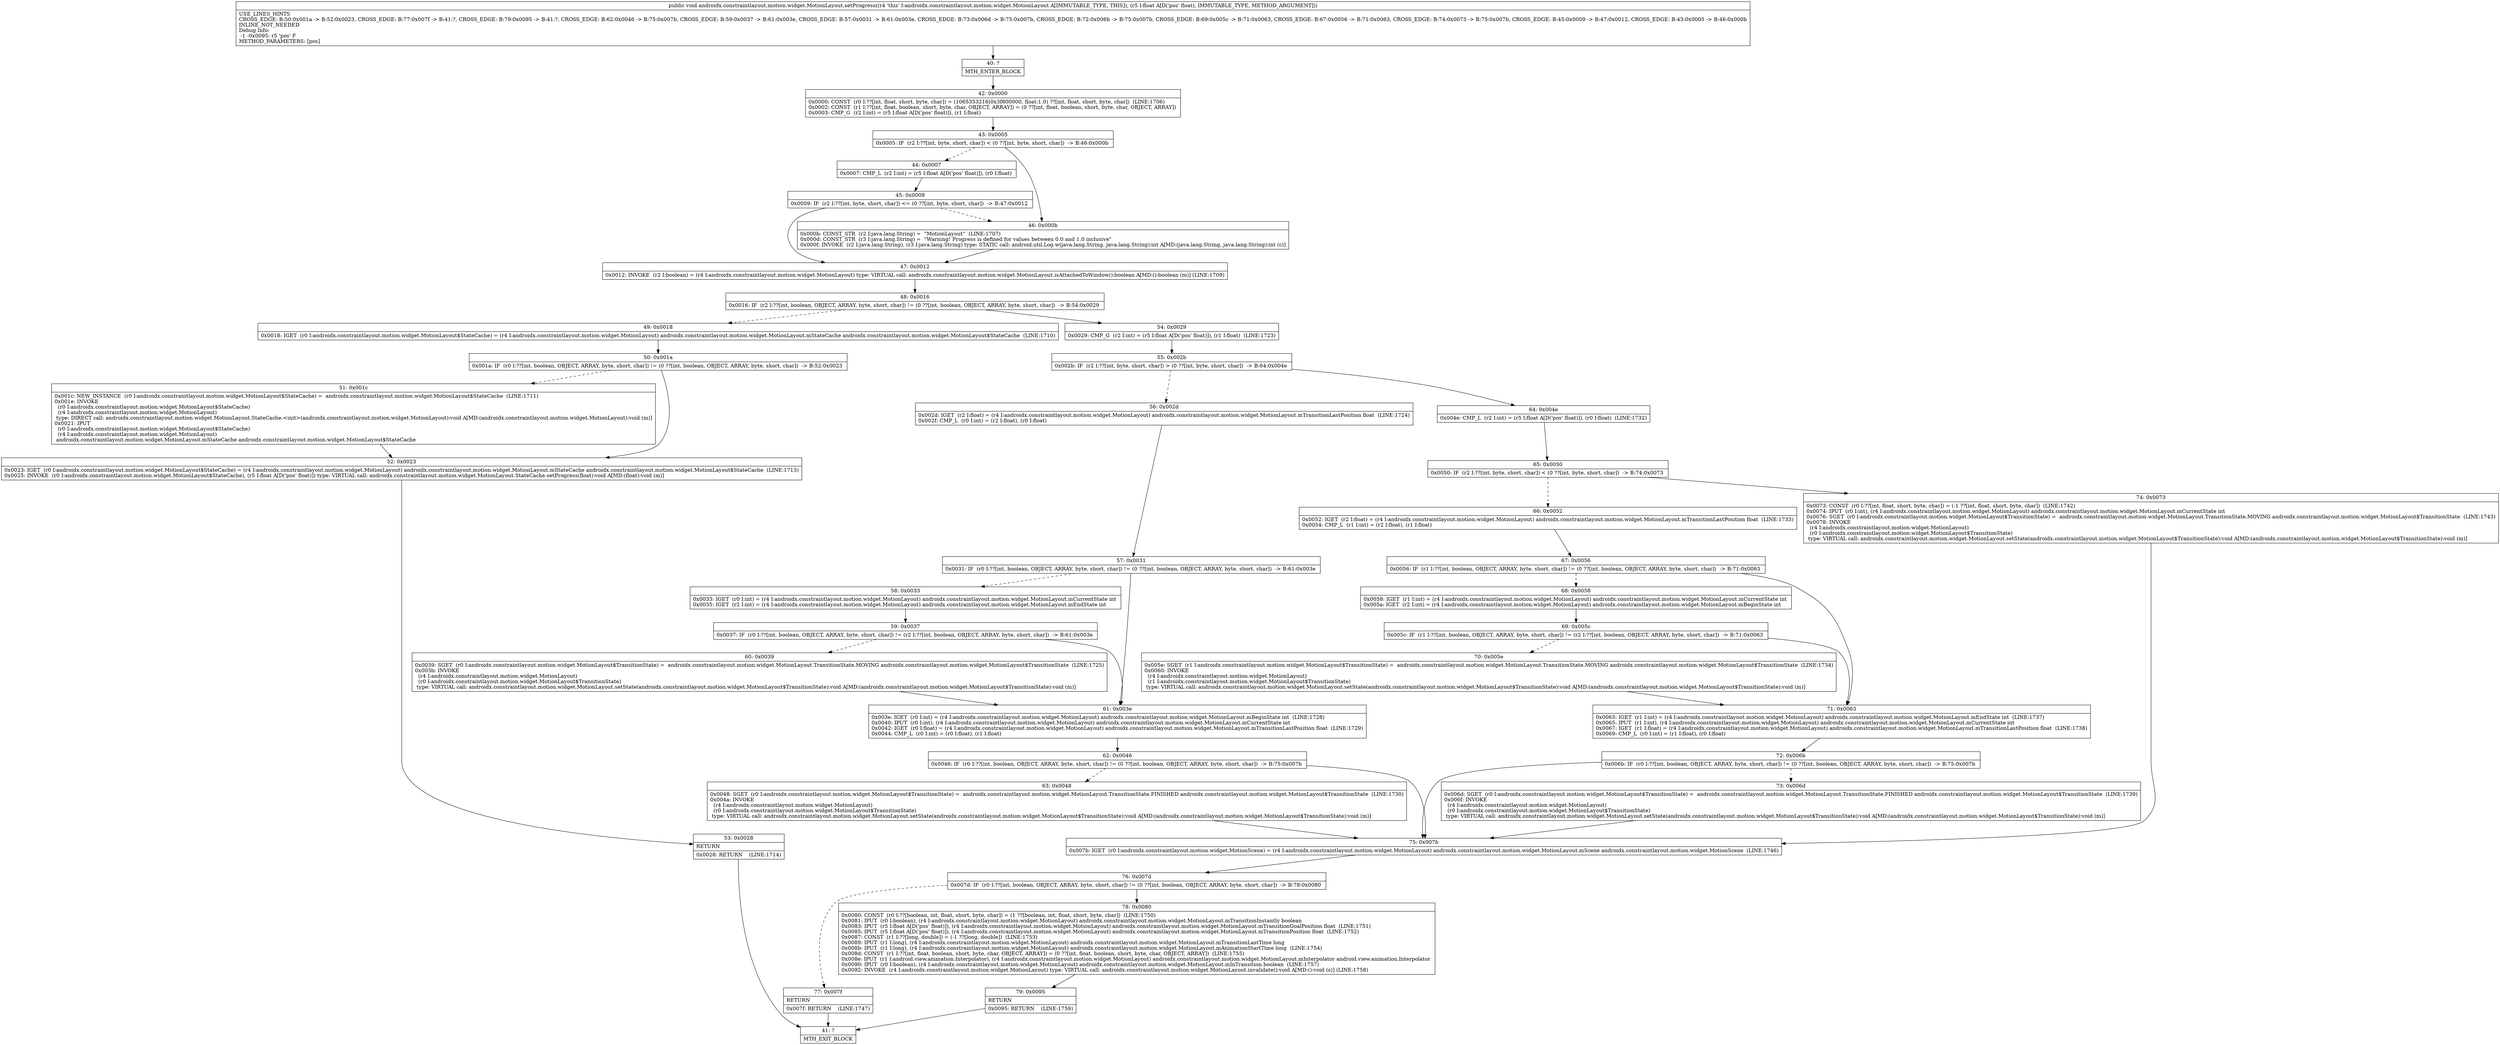 digraph "CFG forandroidx.constraintlayout.motion.widget.MotionLayout.setProgress(F)V" {
Node_40 [shape=record,label="{40\:\ ?|MTH_ENTER_BLOCK\l}"];
Node_42 [shape=record,label="{42\:\ 0x0000|0x0000: CONST  (r0 I:??[int, float, short, byte, char]) = (1065353216(0x3f800000, float:1.0) ??[int, float, short, byte, char])  (LINE:1706)\l0x0002: CONST  (r1 I:??[int, float, boolean, short, byte, char, OBJECT, ARRAY]) = (0 ??[int, float, boolean, short, byte, char, OBJECT, ARRAY]) \l0x0003: CMP_G  (r2 I:int) = (r5 I:float A[D('pos' float)]), (r1 I:float) \l}"];
Node_43 [shape=record,label="{43\:\ 0x0005|0x0005: IF  (r2 I:??[int, byte, short, char]) \< (0 ??[int, byte, short, char])  \-\> B:46:0x000b \l}"];
Node_44 [shape=record,label="{44\:\ 0x0007|0x0007: CMP_L  (r2 I:int) = (r5 I:float A[D('pos' float)]), (r0 I:float) \l}"];
Node_45 [shape=record,label="{45\:\ 0x0009|0x0009: IF  (r2 I:??[int, byte, short, char]) \<= (0 ??[int, byte, short, char])  \-\> B:47:0x0012 \l}"];
Node_47 [shape=record,label="{47\:\ 0x0012|0x0012: INVOKE  (r2 I:boolean) = (r4 I:androidx.constraintlayout.motion.widget.MotionLayout) type: VIRTUAL call: androidx.constraintlayout.motion.widget.MotionLayout.isAttachedToWindow():boolean A[MD:():boolean (m)] (LINE:1709)\l}"];
Node_48 [shape=record,label="{48\:\ 0x0016|0x0016: IF  (r2 I:??[int, boolean, OBJECT, ARRAY, byte, short, char]) != (0 ??[int, boolean, OBJECT, ARRAY, byte, short, char])  \-\> B:54:0x0029 \l}"];
Node_49 [shape=record,label="{49\:\ 0x0018|0x0018: IGET  (r0 I:androidx.constraintlayout.motion.widget.MotionLayout$StateCache) = (r4 I:androidx.constraintlayout.motion.widget.MotionLayout) androidx.constraintlayout.motion.widget.MotionLayout.mStateCache androidx.constraintlayout.motion.widget.MotionLayout$StateCache  (LINE:1710)\l}"];
Node_50 [shape=record,label="{50\:\ 0x001a|0x001a: IF  (r0 I:??[int, boolean, OBJECT, ARRAY, byte, short, char]) != (0 ??[int, boolean, OBJECT, ARRAY, byte, short, char])  \-\> B:52:0x0023 \l}"];
Node_51 [shape=record,label="{51\:\ 0x001c|0x001c: NEW_INSTANCE  (r0 I:androidx.constraintlayout.motion.widget.MotionLayout$StateCache) =  androidx.constraintlayout.motion.widget.MotionLayout$StateCache  (LINE:1711)\l0x001e: INVOKE  \l  (r0 I:androidx.constraintlayout.motion.widget.MotionLayout$StateCache)\l  (r4 I:androidx.constraintlayout.motion.widget.MotionLayout)\l type: DIRECT call: androidx.constraintlayout.motion.widget.MotionLayout.StateCache.\<init\>(androidx.constraintlayout.motion.widget.MotionLayout):void A[MD:(androidx.constraintlayout.motion.widget.MotionLayout):void (m)]\l0x0021: IPUT  \l  (r0 I:androidx.constraintlayout.motion.widget.MotionLayout$StateCache)\l  (r4 I:androidx.constraintlayout.motion.widget.MotionLayout)\l androidx.constraintlayout.motion.widget.MotionLayout.mStateCache androidx.constraintlayout.motion.widget.MotionLayout$StateCache \l}"];
Node_52 [shape=record,label="{52\:\ 0x0023|0x0023: IGET  (r0 I:androidx.constraintlayout.motion.widget.MotionLayout$StateCache) = (r4 I:androidx.constraintlayout.motion.widget.MotionLayout) androidx.constraintlayout.motion.widget.MotionLayout.mStateCache androidx.constraintlayout.motion.widget.MotionLayout$StateCache  (LINE:1713)\l0x0025: INVOKE  (r0 I:androidx.constraintlayout.motion.widget.MotionLayout$StateCache), (r5 I:float A[D('pos' float)]) type: VIRTUAL call: androidx.constraintlayout.motion.widget.MotionLayout.StateCache.setProgress(float):void A[MD:(float):void (m)]\l}"];
Node_53 [shape=record,label="{53\:\ 0x0028|RETURN\l|0x0028: RETURN    (LINE:1714)\l}"];
Node_41 [shape=record,label="{41\:\ ?|MTH_EXIT_BLOCK\l}"];
Node_54 [shape=record,label="{54\:\ 0x0029|0x0029: CMP_G  (r2 I:int) = (r5 I:float A[D('pos' float)]), (r1 I:float)  (LINE:1723)\l}"];
Node_55 [shape=record,label="{55\:\ 0x002b|0x002b: IF  (r2 I:??[int, byte, short, char]) \> (0 ??[int, byte, short, char])  \-\> B:64:0x004e \l}"];
Node_56 [shape=record,label="{56\:\ 0x002d|0x002d: IGET  (r2 I:float) = (r4 I:androidx.constraintlayout.motion.widget.MotionLayout) androidx.constraintlayout.motion.widget.MotionLayout.mTransitionLastPosition float  (LINE:1724)\l0x002f: CMP_L  (r0 I:int) = (r2 I:float), (r0 I:float) \l}"];
Node_57 [shape=record,label="{57\:\ 0x0031|0x0031: IF  (r0 I:??[int, boolean, OBJECT, ARRAY, byte, short, char]) != (0 ??[int, boolean, OBJECT, ARRAY, byte, short, char])  \-\> B:61:0x003e \l}"];
Node_58 [shape=record,label="{58\:\ 0x0033|0x0033: IGET  (r0 I:int) = (r4 I:androidx.constraintlayout.motion.widget.MotionLayout) androidx.constraintlayout.motion.widget.MotionLayout.mCurrentState int \l0x0035: IGET  (r2 I:int) = (r4 I:androidx.constraintlayout.motion.widget.MotionLayout) androidx.constraintlayout.motion.widget.MotionLayout.mEndState int \l}"];
Node_59 [shape=record,label="{59\:\ 0x0037|0x0037: IF  (r0 I:??[int, boolean, OBJECT, ARRAY, byte, short, char]) != (r2 I:??[int, boolean, OBJECT, ARRAY, byte, short, char])  \-\> B:61:0x003e \l}"];
Node_60 [shape=record,label="{60\:\ 0x0039|0x0039: SGET  (r0 I:androidx.constraintlayout.motion.widget.MotionLayout$TransitionState) =  androidx.constraintlayout.motion.widget.MotionLayout.TransitionState.MOVING androidx.constraintlayout.motion.widget.MotionLayout$TransitionState  (LINE:1725)\l0x003b: INVOKE  \l  (r4 I:androidx.constraintlayout.motion.widget.MotionLayout)\l  (r0 I:androidx.constraintlayout.motion.widget.MotionLayout$TransitionState)\l type: VIRTUAL call: androidx.constraintlayout.motion.widget.MotionLayout.setState(androidx.constraintlayout.motion.widget.MotionLayout$TransitionState):void A[MD:(androidx.constraintlayout.motion.widget.MotionLayout$TransitionState):void (m)]\l}"];
Node_61 [shape=record,label="{61\:\ 0x003e|0x003e: IGET  (r0 I:int) = (r4 I:androidx.constraintlayout.motion.widget.MotionLayout) androidx.constraintlayout.motion.widget.MotionLayout.mBeginState int  (LINE:1728)\l0x0040: IPUT  (r0 I:int), (r4 I:androidx.constraintlayout.motion.widget.MotionLayout) androidx.constraintlayout.motion.widget.MotionLayout.mCurrentState int \l0x0042: IGET  (r0 I:float) = (r4 I:androidx.constraintlayout.motion.widget.MotionLayout) androidx.constraintlayout.motion.widget.MotionLayout.mTransitionLastPosition float  (LINE:1729)\l0x0044: CMP_L  (r0 I:int) = (r0 I:float), (r1 I:float) \l}"];
Node_62 [shape=record,label="{62\:\ 0x0046|0x0046: IF  (r0 I:??[int, boolean, OBJECT, ARRAY, byte, short, char]) != (0 ??[int, boolean, OBJECT, ARRAY, byte, short, char])  \-\> B:75:0x007b \l}"];
Node_63 [shape=record,label="{63\:\ 0x0048|0x0048: SGET  (r0 I:androidx.constraintlayout.motion.widget.MotionLayout$TransitionState) =  androidx.constraintlayout.motion.widget.MotionLayout.TransitionState.FINISHED androidx.constraintlayout.motion.widget.MotionLayout$TransitionState  (LINE:1730)\l0x004a: INVOKE  \l  (r4 I:androidx.constraintlayout.motion.widget.MotionLayout)\l  (r0 I:androidx.constraintlayout.motion.widget.MotionLayout$TransitionState)\l type: VIRTUAL call: androidx.constraintlayout.motion.widget.MotionLayout.setState(androidx.constraintlayout.motion.widget.MotionLayout$TransitionState):void A[MD:(androidx.constraintlayout.motion.widget.MotionLayout$TransitionState):void (m)]\l}"];
Node_75 [shape=record,label="{75\:\ 0x007b|0x007b: IGET  (r0 I:androidx.constraintlayout.motion.widget.MotionScene) = (r4 I:androidx.constraintlayout.motion.widget.MotionLayout) androidx.constraintlayout.motion.widget.MotionLayout.mScene androidx.constraintlayout.motion.widget.MotionScene  (LINE:1746)\l}"];
Node_76 [shape=record,label="{76\:\ 0x007d|0x007d: IF  (r0 I:??[int, boolean, OBJECT, ARRAY, byte, short, char]) != (0 ??[int, boolean, OBJECT, ARRAY, byte, short, char])  \-\> B:78:0x0080 \l}"];
Node_77 [shape=record,label="{77\:\ 0x007f|RETURN\l|0x007f: RETURN    (LINE:1747)\l}"];
Node_78 [shape=record,label="{78\:\ 0x0080|0x0080: CONST  (r0 I:??[boolean, int, float, short, byte, char]) = (1 ??[boolean, int, float, short, byte, char])  (LINE:1750)\l0x0081: IPUT  (r0 I:boolean), (r4 I:androidx.constraintlayout.motion.widget.MotionLayout) androidx.constraintlayout.motion.widget.MotionLayout.mTransitionInstantly boolean \l0x0083: IPUT  (r5 I:float A[D('pos' float)]), (r4 I:androidx.constraintlayout.motion.widget.MotionLayout) androidx.constraintlayout.motion.widget.MotionLayout.mTransitionGoalPosition float  (LINE:1751)\l0x0085: IPUT  (r5 I:float A[D('pos' float)]), (r4 I:androidx.constraintlayout.motion.widget.MotionLayout) androidx.constraintlayout.motion.widget.MotionLayout.mTransitionPosition float  (LINE:1752)\l0x0087: CONST  (r1 I:??[long, double]) = (\-1 ??[long, double])  (LINE:1753)\l0x0089: IPUT  (r1 I:long), (r4 I:androidx.constraintlayout.motion.widget.MotionLayout) androidx.constraintlayout.motion.widget.MotionLayout.mTransitionLastTime long \l0x008b: IPUT  (r1 I:long), (r4 I:androidx.constraintlayout.motion.widget.MotionLayout) androidx.constraintlayout.motion.widget.MotionLayout.mAnimationStartTime long  (LINE:1754)\l0x008d: CONST  (r1 I:??[int, float, boolean, short, byte, char, OBJECT, ARRAY]) = (0 ??[int, float, boolean, short, byte, char, OBJECT, ARRAY])  (LINE:1755)\l0x008e: IPUT  (r1 I:android.view.animation.Interpolator), (r4 I:androidx.constraintlayout.motion.widget.MotionLayout) androidx.constraintlayout.motion.widget.MotionLayout.mInterpolator android.view.animation.Interpolator \l0x0090: IPUT  (r0 I:boolean), (r4 I:androidx.constraintlayout.motion.widget.MotionLayout) androidx.constraintlayout.motion.widget.MotionLayout.mInTransition boolean  (LINE:1757)\l0x0092: INVOKE  (r4 I:androidx.constraintlayout.motion.widget.MotionLayout) type: VIRTUAL call: androidx.constraintlayout.motion.widget.MotionLayout.invalidate():void A[MD:():void (s)] (LINE:1758)\l}"];
Node_79 [shape=record,label="{79\:\ 0x0095|RETURN\l|0x0095: RETURN    (LINE:1759)\l}"];
Node_64 [shape=record,label="{64\:\ 0x004e|0x004e: CMP_L  (r2 I:int) = (r5 I:float A[D('pos' float)]), (r0 I:float)  (LINE:1732)\l}"];
Node_65 [shape=record,label="{65\:\ 0x0050|0x0050: IF  (r2 I:??[int, byte, short, char]) \< (0 ??[int, byte, short, char])  \-\> B:74:0x0073 \l}"];
Node_66 [shape=record,label="{66\:\ 0x0052|0x0052: IGET  (r2 I:float) = (r4 I:androidx.constraintlayout.motion.widget.MotionLayout) androidx.constraintlayout.motion.widget.MotionLayout.mTransitionLastPosition float  (LINE:1733)\l0x0054: CMP_L  (r1 I:int) = (r2 I:float), (r1 I:float) \l}"];
Node_67 [shape=record,label="{67\:\ 0x0056|0x0056: IF  (r1 I:??[int, boolean, OBJECT, ARRAY, byte, short, char]) != (0 ??[int, boolean, OBJECT, ARRAY, byte, short, char])  \-\> B:71:0x0063 \l}"];
Node_68 [shape=record,label="{68\:\ 0x0058|0x0058: IGET  (r1 I:int) = (r4 I:androidx.constraintlayout.motion.widget.MotionLayout) androidx.constraintlayout.motion.widget.MotionLayout.mCurrentState int \l0x005a: IGET  (r2 I:int) = (r4 I:androidx.constraintlayout.motion.widget.MotionLayout) androidx.constraintlayout.motion.widget.MotionLayout.mBeginState int \l}"];
Node_69 [shape=record,label="{69\:\ 0x005c|0x005c: IF  (r1 I:??[int, boolean, OBJECT, ARRAY, byte, short, char]) != (r2 I:??[int, boolean, OBJECT, ARRAY, byte, short, char])  \-\> B:71:0x0063 \l}"];
Node_70 [shape=record,label="{70\:\ 0x005e|0x005e: SGET  (r1 I:androidx.constraintlayout.motion.widget.MotionLayout$TransitionState) =  androidx.constraintlayout.motion.widget.MotionLayout.TransitionState.MOVING androidx.constraintlayout.motion.widget.MotionLayout$TransitionState  (LINE:1734)\l0x0060: INVOKE  \l  (r4 I:androidx.constraintlayout.motion.widget.MotionLayout)\l  (r1 I:androidx.constraintlayout.motion.widget.MotionLayout$TransitionState)\l type: VIRTUAL call: androidx.constraintlayout.motion.widget.MotionLayout.setState(androidx.constraintlayout.motion.widget.MotionLayout$TransitionState):void A[MD:(androidx.constraintlayout.motion.widget.MotionLayout$TransitionState):void (m)]\l}"];
Node_71 [shape=record,label="{71\:\ 0x0063|0x0063: IGET  (r1 I:int) = (r4 I:androidx.constraintlayout.motion.widget.MotionLayout) androidx.constraintlayout.motion.widget.MotionLayout.mEndState int  (LINE:1737)\l0x0065: IPUT  (r1 I:int), (r4 I:androidx.constraintlayout.motion.widget.MotionLayout) androidx.constraintlayout.motion.widget.MotionLayout.mCurrentState int \l0x0067: IGET  (r1 I:float) = (r4 I:androidx.constraintlayout.motion.widget.MotionLayout) androidx.constraintlayout.motion.widget.MotionLayout.mTransitionLastPosition float  (LINE:1738)\l0x0069: CMP_L  (r0 I:int) = (r1 I:float), (r0 I:float) \l}"];
Node_72 [shape=record,label="{72\:\ 0x006b|0x006b: IF  (r0 I:??[int, boolean, OBJECT, ARRAY, byte, short, char]) != (0 ??[int, boolean, OBJECT, ARRAY, byte, short, char])  \-\> B:75:0x007b \l}"];
Node_73 [shape=record,label="{73\:\ 0x006d|0x006d: SGET  (r0 I:androidx.constraintlayout.motion.widget.MotionLayout$TransitionState) =  androidx.constraintlayout.motion.widget.MotionLayout.TransitionState.FINISHED androidx.constraintlayout.motion.widget.MotionLayout$TransitionState  (LINE:1739)\l0x006f: INVOKE  \l  (r4 I:androidx.constraintlayout.motion.widget.MotionLayout)\l  (r0 I:androidx.constraintlayout.motion.widget.MotionLayout$TransitionState)\l type: VIRTUAL call: androidx.constraintlayout.motion.widget.MotionLayout.setState(androidx.constraintlayout.motion.widget.MotionLayout$TransitionState):void A[MD:(androidx.constraintlayout.motion.widget.MotionLayout$TransitionState):void (m)]\l}"];
Node_74 [shape=record,label="{74\:\ 0x0073|0x0073: CONST  (r0 I:??[int, float, short, byte, char]) = (\-1 ??[int, float, short, byte, char])  (LINE:1742)\l0x0074: IPUT  (r0 I:int), (r4 I:androidx.constraintlayout.motion.widget.MotionLayout) androidx.constraintlayout.motion.widget.MotionLayout.mCurrentState int \l0x0076: SGET  (r0 I:androidx.constraintlayout.motion.widget.MotionLayout$TransitionState) =  androidx.constraintlayout.motion.widget.MotionLayout.TransitionState.MOVING androidx.constraintlayout.motion.widget.MotionLayout$TransitionState  (LINE:1743)\l0x0078: INVOKE  \l  (r4 I:androidx.constraintlayout.motion.widget.MotionLayout)\l  (r0 I:androidx.constraintlayout.motion.widget.MotionLayout$TransitionState)\l type: VIRTUAL call: androidx.constraintlayout.motion.widget.MotionLayout.setState(androidx.constraintlayout.motion.widget.MotionLayout$TransitionState):void A[MD:(androidx.constraintlayout.motion.widget.MotionLayout$TransitionState):void (m)]\l}"];
Node_46 [shape=record,label="{46\:\ 0x000b|0x000b: CONST_STR  (r2 I:java.lang.String) =  \"MotionLayout\"  (LINE:1707)\l0x000d: CONST_STR  (r3 I:java.lang.String) =  \"Warning! Progress is defined for values between 0.0 and 1.0 inclusive\" \l0x000f: INVOKE  (r2 I:java.lang.String), (r3 I:java.lang.String) type: STATIC call: android.util.Log.w(java.lang.String, java.lang.String):int A[MD:(java.lang.String, java.lang.String):int (c)]\l}"];
MethodNode[shape=record,label="{public void androidx.constraintlayout.motion.widget.MotionLayout.setProgress((r4 'this' I:androidx.constraintlayout.motion.widget.MotionLayout A[IMMUTABLE_TYPE, THIS]), (r5 I:float A[D('pos' float), IMMUTABLE_TYPE, METHOD_ARGUMENT]))  | USE_LINES_HINTS\lCROSS_EDGE: B:50:0x001a \-\> B:52:0x0023, CROSS_EDGE: B:77:0x007f \-\> B:41:?, CROSS_EDGE: B:79:0x0095 \-\> B:41:?, CROSS_EDGE: B:62:0x0046 \-\> B:75:0x007b, CROSS_EDGE: B:59:0x0037 \-\> B:61:0x003e, CROSS_EDGE: B:57:0x0031 \-\> B:61:0x003e, CROSS_EDGE: B:73:0x006d \-\> B:75:0x007b, CROSS_EDGE: B:72:0x006b \-\> B:75:0x007b, CROSS_EDGE: B:69:0x005c \-\> B:71:0x0063, CROSS_EDGE: B:67:0x0056 \-\> B:71:0x0063, CROSS_EDGE: B:74:0x0073 \-\> B:75:0x007b, CROSS_EDGE: B:45:0x0009 \-\> B:47:0x0012, CROSS_EDGE: B:43:0x0005 \-\> B:46:0x000b\lINLINE_NOT_NEEDED\lDebug Info:\l  \-1 \-0x0095: r5 'pos' F\lMETHOD_PARAMETERS: [pos]\l}"];
MethodNode -> Node_40;Node_40 -> Node_42;
Node_42 -> Node_43;
Node_43 -> Node_44[style=dashed];
Node_43 -> Node_46;
Node_44 -> Node_45;
Node_45 -> Node_46[style=dashed];
Node_45 -> Node_47;
Node_47 -> Node_48;
Node_48 -> Node_49[style=dashed];
Node_48 -> Node_54;
Node_49 -> Node_50;
Node_50 -> Node_51[style=dashed];
Node_50 -> Node_52;
Node_51 -> Node_52;
Node_52 -> Node_53;
Node_53 -> Node_41;
Node_54 -> Node_55;
Node_55 -> Node_56[style=dashed];
Node_55 -> Node_64;
Node_56 -> Node_57;
Node_57 -> Node_58[style=dashed];
Node_57 -> Node_61;
Node_58 -> Node_59;
Node_59 -> Node_60[style=dashed];
Node_59 -> Node_61;
Node_60 -> Node_61;
Node_61 -> Node_62;
Node_62 -> Node_63[style=dashed];
Node_62 -> Node_75;
Node_63 -> Node_75;
Node_75 -> Node_76;
Node_76 -> Node_77[style=dashed];
Node_76 -> Node_78;
Node_77 -> Node_41;
Node_78 -> Node_79;
Node_79 -> Node_41;
Node_64 -> Node_65;
Node_65 -> Node_66[style=dashed];
Node_65 -> Node_74;
Node_66 -> Node_67;
Node_67 -> Node_68[style=dashed];
Node_67 -> Node_71;
Node_68 -> Node_69;
Node_69 -> Node_70[style=dashed];
Node_69 -> Node_71;
Node_70 -> Node_71;
Node_71 -> Node_72;
Node_72 -> Node_73[style=dashed];
Node_72 -> Node_75;
Node_73 -> Node_75;
Node_74 -> Node_75;
Node_46 -> Node_47;
}

